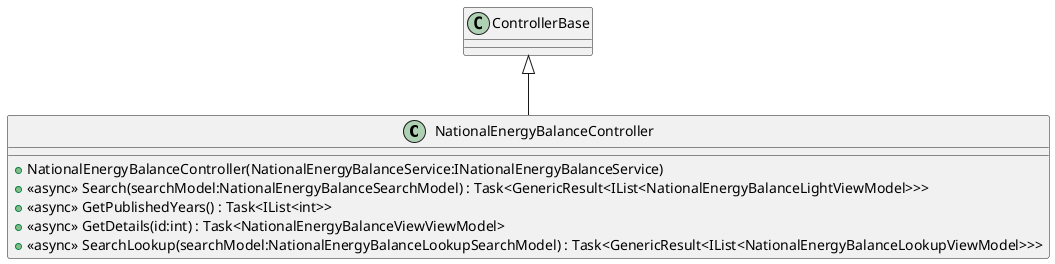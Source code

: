 @startuml
class NationalEnergyBalanceController {
    + NationalEnergyBalanceController(NationalEnergyBalanceService:INationalEnergyBalanceService)
    + <<async>> Search(searchModel:NationalEnergyBalanceSearchModel) : Task<GenericResult<IList<NationalEnergyBalanceLightViewModel>>>
    + <<async>> GetPublishedYears() : Task<IList<int>>
    + <<async>> GetDetails(id:int) : Task<NationalEnergyBalanceViewViewModel>
    + <<async>> SearchLookup(searchModel:NationalEnergyBalanceLookupSearchModel) : Task<GenericResult<IList<NationalEnergyBalanceLookupViewModel>>>
}
ControllerBase <|-- NationalEnergyBalanceController
@enduml
